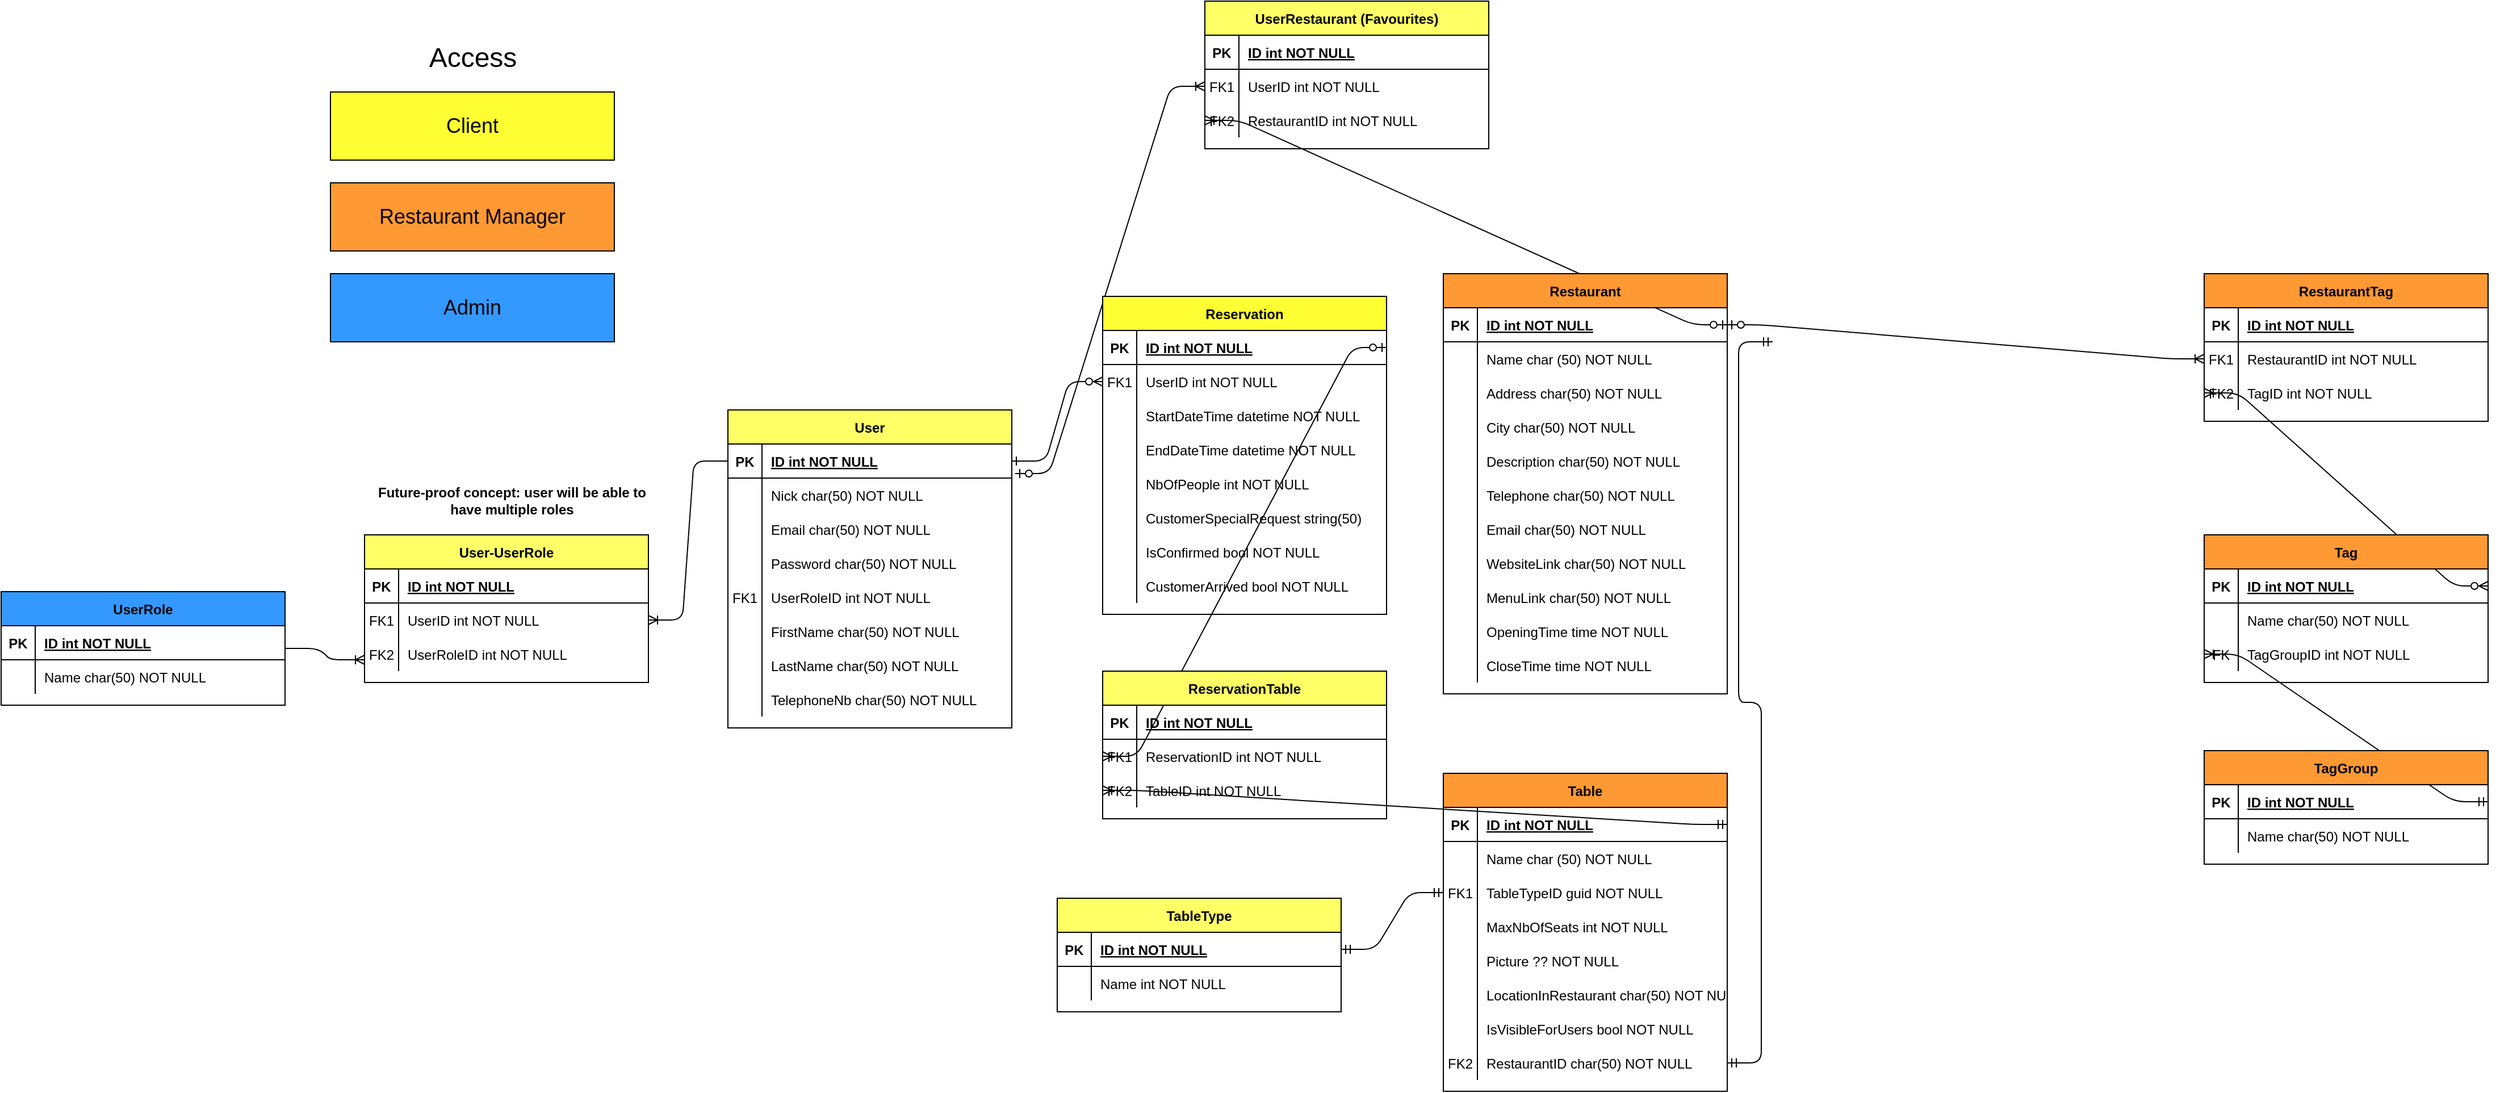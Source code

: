 <mxfile version="13.4.4" type="device"><diagram id="R2lEEEUBdFMjLlhIrx00" name="Page-1"><mxGraphModel dx="2953" dy="2057" grid="1" gridSize="10" guides="1" tooltips="1" connect="1" arrows="1" fold="1" page="1" pageScale="1" pageWidth="850" pageHeight="1100" math="0" shadow="0" extFonts="Permanent Marker^https://fonts.googleapis.com/css?family=Permanent+Marker"><root><mxCell id="0"/><mxCell id="1" parent="0"/><mxCell id="C-vyLk0tnHw3VtMMgP7b-1" value="" style="edgeStyle=entityRelationEdgeStyle;endArrow=ERzeroToMany;startArrow=ERone;endFill=1;startFill=0;" parent="1" source="C-vyLk0tnHw3VtMMgP7b-24" target="C-vyLk0tnHw3VtMMgP7b-6" edge="1"><mxGeometry width="100" height="100" relative="1" as="geometry"><mxPoint x="340" y="720" as="sourcePoint"/><mxPoint x="440" y="620" as="targetPoint"/></mxGeometry></mxCell><mxCell id="C-vyLk0tnHw3VtMMgP7b-23" value="User" style="shape=table;startSize=30;container=1;collapsible=1;childLayout=tableLayout;fixedRows=1;rowLines=0;fontStyle=1;align=center;resizeLast=1;fillColor=#FFFF66;" parent="1" vertex="1"><mxGeometry x="120" y="120" width="250" height="280" as="geometry"/></mxCell><mxCell id="C-vyLk0tnHw3VtMMgP7b-24" value="" style="shape=partialRectangle;collapsible=0;dropTarget=0;pointerEvents=0;fillColor=none;points=[[0,0.5],[1,0.5]];portConstraint=eastwest;top=0;left=0;right=0;bottom=1;" parent="C-vyLk0tnHw3VtMMgP7b-23" vertex="1"><mxGeometry y="30" width="250" height="30" as="geometry"/></mxCell><mxCell id="C-vyLk0tnHw3VtMMgP7b-25" value="PK" style="shape=partialRectangle;overflow=hidden;connectable=0;fillColor=none;top=0;left=0;bottom=0;right=0;fontStyle=1;" parent="C-vyLk0tnHw3VtMMgP7b-24" vertex="1"><mxGeometry width="30" height="30" as="geometry"/></mxCell><mxCell id="C-vyLk0tnHw3VtMMgP7b-26" value="ID int NOT NULL " style="shape=partialRectangle;overflow=hidden;connectable=0;fillColor=none;top=0;left=0;bottom=0;right=0;align=left;spacingLeft=6;fontStyle=5;" parent="C-vyLk0tnHw3VtMMgP7b-24" vertex="1"><mxGeometry x="30" width="220" height="30" as="geometry"/></mxCell><mxCell id="C-vyLk0tnHw3VtMMgP7b-27" value="" style="shape=partialRectangle;collapsible=0;dropTarget=0;pointerEvents=0;fillColor=none;points=[[0,0.5],[1,0.5]];portConstraint=eastwest;top=0;left=0;right=0;bottom=0;" parent="C-vyLk0tnHw3VtMMgP7b-23" vertex="1"><mxGeometry y="60" width="250" height="30" as="geometry"/></mxCell><mxCell id="C-vyLk0tnHw3VtMMgP7b-28" value="" style="shape=partialRectangle;overflow=hidden;connectable=0;fillColor=none;top=0;left=0;bottom=0;right=0;" parent="C-vyLk0tnHw3VtMMgP7b-27" vertex="1"><mxGeometry width="30" height="30" as="geometry"/></mxCell><mxCell id="C-vyLk0tnHw3VtMMgP7b-29" value="Nick char(50) NOT NULL" style="shape=partialRectangle;overflow=hidden;connectable=0;fillColor=none;top=0;left=0;bottom=0;right=0;align=left;spacingLeft=6;" parent="C-vyLk0tnHw3VtMMgP7b-27" vertex="1"><mxGeometry x="30" width="220" height="30" as="geometry"/></mxCell><mxCell id="65NrlDqxfaMQTjJsEGek-1" value="" style="shape=partialRectangle;collapsible=0;dropTarget=0;pointerEvents=0;fillColor=none;points=[[0,0.5],[1,0.5]];portConstraint=eastwest;top=0;left=0;right=0;bottom=0;" parent="C-vyLk0tnHw3VtMMgP7b-23" vertex="1"><mxGeometry y="90" width="250" height="30" as="geometry"/></mxCell><mxCell id="65NrlDqxfaMQTjJsEGek-2" value="" style="shape=partialRectangle;overflow=hidden;connectable=0;fillColor=none;top=0;left=0;bottom=0;right=0;" parent="65NrlDqxfaMQTjJsEGek-1" vertex="1"><mxGeometry width="30" height="30" as="geometry"/></mxCell><mxCell id="65NrlDqxfaMQTjJsEGek-3" value="Email char(50) NOT NULL" style="shape=partialRectangle;overflow=hidden;connectable=0;fillColor=none;top=0;left=0;bottom=0;right=0;align=left;spacingLeft=6;" parent="65NrlDqxfaMQTjJsEGek-1" vertex="1"><mxGeometry x="30" width="220" height="30" as="geometry"/></mxCell><mxCell id="65NrlDqxfaMQTjJsEGek-10" value="" style="shape=partialRectangle;collapsible=0;dropTarget=0;pointerEvents=0;fillColor=none;points=[[0,0.5],[1,0.5]];portConstraint=eastwest;top=0;left=0;right=0;bottom=0;" parent="C-vyLk0tnHw3VtMMgP7b-23" vertex="1"><mxGeometry y="120" width="250" height="30" as="geometry"/></mxCell><mxCell id="65NrlDqxfaMQTjJsEGek-11" value="" style="shape=partialRectangle;overflow=hidden;connectable=0;fillColor=none;top=0;left=0;bottom=0;right=0;" parent="65NrlDqxfaMQTjJsEGek-10" vertex="1"><mxGeometry width="30" height="30" as="geometry"/></mxCell><mxCell id="65NrlDqxfaMQTjJsEGek-12" value="Password char(50) NOT NULL" style="shape=partialRectangle;overflow=hidden;connectable=0;fillColor=none;top=0;left=0;bottom=0;right=0;align=left;spacingLeft=6;" parent="65NrlDqxfaMQTjJsEGek-10" vertex="1"><mxGeometry x="30" width="220" height="30" as="geometry"/></mxCell><mxCell id="65NrlDqxfaMQTjJsEGek-16" value="" style="shape=partialRectangle;collapsible=0;dropTarget=0;pointerEvents=0;fillColor=none;points=[[0,0.5],[1,0.5]];portConstraint=eastwest;top=0;left=0;right=0;bottom=0;" parent="C-vyLk0tnHw3VtMMgP7b-23" vertex="1"><mxGeometry y="150" width="250" height="30" as="geometry"/></mxCell><mxCell id="65NrlDqxfaMQTjJsEGek-17" value="FK1" style="shape=partialRectangle;overflow=hidden;connectable=0;fillColor=none;top=0;left=0;bottom=0;right=0;" parent="65NrlDqxfaMQTjJsEGek-16" vertex="1"><mxGeometry width="30" height="30" as="geometry"/></mxCell><mxCell id="65NrlDqxfaMQTjJsEGek-18" value="UserRoleID int NOT NULL" style="shape=partialRectangle;overflow=hidden;connectable=0;fillColor=none;top=0;left=0;bottom=0;right=0;align=left;spacingLeft=6;" parent="65NrlDqxfaMQTjJsEGek-16" vertex="1"><mxGeometry x="30" width="220" height="30" as="geometry"/></mxCell><mxCell id="65NrlDqxfaMQTjJsEGek-486" value="" style="shape=partialRectangle;collapsible=0;dropTarget=0;pointerEvents=0;fillColor=none;points=[[0,0.5],[1,0.5]];portConstraint=eastwest;top=0;left=0;right=0;bottom=0;" parent="C-vyLk0tnHw3VtMMgP7b-23" vertex="1"><mxGeometry y="180" width="250" height="30" as="geometry"/></mxCell><mxCell id="65NrlDqxfaMQTjJsEGek-487" value="" style="shape=partialRectangle;overflow=hidden;connectable=0;fillColor=none;top=0;left=0;bottom=0;right=0;" parent="65NrlDqxfaMQTjJsEGek-486" vertex="1"><mxGeometry width="30" height="30" as="geometry"/></mxCell><mxCell id="65NrlDqxfaMQTjJsEGek-488" value="FirstName char(50) NOT NULL" style="shape=partialRectangle;overflow=hidden;connectable=0;fillColor=none;top=0;left=0;bottom=0;right=0;align=left;spacingLeft=6;" parent="65NrlDqxfaMQTjJsEGek-486" vertex="1"><mxGeometry x="30" width="220" height="30" as="geometry"/></mxCell><mxCell id="65NrlDqxfaMQTjJsEGek-489" value="" style="shape=partialRectangle;collapsible=0;dropTarget=0;pointerEvents=0;fillColor=none;points=[[0,0.5],[1,0.5]];portConstraint=eastwest;top=0;left=0;right=0;bottom=0;" parent="C-vyLk0tnHw3VtMMgP7b-23" vertex="1"><mxGeometry y="210" width="250" height="30" as="geometry"/></mxCell><mxCell id="65NrlDqxfaMQTjJsEGek-490" value="" style="shape=partialRectangle;overflow=hidden;connectable=0;fillColor=none;top=0;left=0;bottom=0;right=0;" parent="65NrlDqxfaMQTjJsEGek-489" vertex="1"><mxGeometry width="30" height="30" as="geometry"/></mxCell><mxCell id="65NrlDqxfaMQTjJsEGek-491" value="LastName char(50) NOT NULL" style="shape=partialRectangle;overflow=hidden;connectable=0;fillColor=none;top=0;left=0;bottom=0;right=0;align=left;spacingLeft=6;" parent="65NrlDqxfaMQTjJsEGek-489" vertex="1"><mxGeometry x="30" width="220" height="30" as="geometry"/></mxCell><mxCell id="65NrlDqxfaMQTjJsEGek-492" value="" style="shape=partialRectangle;collapsible=0;dropTarget=0;pointerEvents=0;fillColor=none;points=[[0,0.5],[1,0.5]];portConstraint=eastwest;top=0;left=0;right=0;bottom=0;" parent="C-vyLk0tnHw3VtMMgP7b-23" vertex="1"><mxGeometry y="240" width="250" height="30" as="geometry"/></mxCell><mxCell id="65NrlDqxfaMQTjJsEGek-493" value="" style="shape=partialRectangle;overflow=hidden;connectable=0;fillColor=none;top=0;left=0;bottom=0;right=0;" parent="65NrlDqxfaMQTjJsEGek-492" vertex="1"><mxGeometry width="30" height="30" as="geometry"/></mxCell><mxCell id="65NrlDqxfaMQTjJsEGek-494" value="TelephoneNb char(50) NOT NULL" style="shape=partialRectangle;overflow=hidden;connectable=0;fillColor=none;top=0;left=0;bottom=0;right=0;align=left;spacingLeft=6;" parent="65NrlDqxfaMQTjJsEGek-492" vertex="1"><mxGeometry x="30" width="220" height="30" as="geometry"/></mxCell><mxCell id="65NrlDqxfaMQTjJsEGek-278" value="" style="edgeStyle=entityRelationEdgeStyle;fontSize=12;html=1;endArrow=ERoneToMany;startArrow=ERzeroToOne;entryX=0;entryY=0.5;entryDx=0;entryDy=0;exitX=1;exitY=0.5;exitDx=0;exitDy=0;" parent="1" source="65NrlDqxfaMQTjJsEGek-256" target="65NrlDqxfaMQTjJsEGek-272" edge="1"><mxGeometry width="100" height="100" relative="1" as="geometry"><mxPoint x="410" y="220" as="sourcePoint"/><mxPoint x="410" y="600" as="targetPoint"/></mxGeometry></mxCell><mxCell id="65NrlDqxfaMQTjJsEGek-279" value="" style="edgeStyle=entityRelationEdgeStyle;fontSize=12;html=1;endArrow=ERoneToMany;startArrow=ERzeroToOne;entryX=0;entryY=0.5;entryDx=0;entryDy=0;" parent="1" target="65NrlDqxfaMQTjJsEGek-269" edge="1"><mxGeometry width="100" height="100" relative="1" as="geometry"><mxPoint x="373" y="176" as="sourcePoint"/><mxPoint x="20" y="460" as="targetPoint"/></mxGeometry></mxCell><mxCell id="65NrlDqxfaMQTjJsEGek-303" value="" style="edgeStyle=entityRelationEdgeStyle;fontSize=12;html=1;endArrow=ERoneToMany;startArrow=ERzeroToOne;entryX=0;entryY=0.5;entryDx=0;entryDy=0;exitX=1;exitY=0.5;exitDx=0;exitDy=0;" parent="1" source="C-vyLk0tnHw3VtMMgP7b-3" target="65NrlDqxfaMQTjJsEGek-471" edge="1"><mxGeometry width="100" height="100" relative="1" as="geometry"><mxPoint x="670" y="705" as="sourcePoint"/><mxPoint x="460.0" y="575" as="targetPoint"/></mxGeometry></mxCell><mxCell id="65NrlDqxfaMQTjJsEGek-255" value="Restaurant" style="shape=table;startSize=30;container=1;collapsible=1;childLayout=tableLayout;fixedRows=1;rowLines=0;fontStyle=1;align=center;resizeLast=1;fillColor=#FF9933;" parent="1" vertex="1"><mxGeometry x="750" width="250" height="370" as="geometry"/></mxCell><mxCell id="65NrlDqxfaMQTjJsEGek-256" value="" style="shape=partialRectangle;collapsible=0;dropTarget=0;pointerEvents=0;fillColor=none;points=[[0,0.5],[1,0.5]];portConstraint=eastwest;top=0;left=0;right=0;bottom=1;" parent="65NrlDqxfaMQTjJsEGek-255" vertex="1"><mxGeometry y="30" width="250" height="30" as="geometry"/></mxCell><mxCell id="65NrlDqxfaMQTjJsEGek-257" value="PK" style="shape=partialRectangle;overflow=hidden;connectable=0;fillColor=none;top=0;left=0;bottom=0;right=0;fontStyle=1;" parent="65NrlDqxfaMQTjJsEGek-256" vertex="1"><mxGeometry width="30" height="30" as="geometry"/></mxCell><mxCell id="65NrlDqxfaMQTjJsEGek-258" value="ID int NOT NULL " style="shape=partialRectangle;overflow=hidden;connectable=0;fillColor=none;top=0;left=0;bottom=0;right=0;align=left;spacingLeft=6;fontStyle=5;" parent="65NrlDqxfaMQTjJsEGek-256" vertex="1"><mxGeometry x="30" width="220" height="30" as="geometry"/></mxCell><mxCell id="65NrlDqxfaMQTjJsEGek-259" value="" style="shape=partialRectangle;collapsible=0;dropTarget=0;pointerEvents=0;fillColor=none;points=[[0,0.5],[1,0.5]];portConstraint=eastwest;top=0;left=0;right=0;bottom=0;" parent="65NrlDqxfaMQTjJsEGek-255" vertex="1"><mxGeometry y="60" width="250" height="30" as="geometry"/></mxCell><mxCell id="65NrlDqxfaMQTjJsEGek-260" value="" style="shape=partialRectangle;overflow=hidden;connectable=0;fillColor=none;top=0;left=0;bottom=0;right=0;" parent="65NrlDqxfaMQTjJsEGek-259" vertex="1"><mxGeometry width="30" height="30" as="geometry"/></mxCell><mxCell id="65NrlDqxfaMQTjJsEGek-261" value="Name char (50) NOT NULL" style="shape=partialRectangle;overflow=hidden;connectable=0;fillColor=none;top=0;left=0;bottom=0;right=0;align=left;spacingLeft=6;" parent="65NrlDqxfaMQTjJsEGek-259" vertex="1"><mxGeometry x="30" width="220" height="30" as="geometry"/></mxCell><mxCell id="65NrlDqxfaMQTjJsEGek-262" value="" style="shape=partialRectangle;collapsible=0;dropTarget=0;pointerEvents=0;fillColor=none;points=[[0,0.5],[1,0.5]];portConstraint=eastwest;top=0;left=0;right=0;bottom=0;" parent="65NrlDqxfaMQTjJsEGek-255" vertex="1"><mxGeometry y="90" width="250" height="30" as="geometry"/></mxCell><mxCell id="65NrlDqxfaMQTjJsEGek-263" value="" style="shape=partialRectangle;overflow=hidden;connectable=0;fillColor=none;top=0;left=0;bottom=0;right=0;" parent="65NrlDqxfaMQTjJsEGek-262" vertex="1"><mxGeometry width="30" height="30" as="geometry"/></mxCell><mxCell id="65NrlDqxfaMQTjJsEGek-264" value="Address char(50) NOT NULL" style="shape=partialRectangle;overflow=hidden;connectable=0;fillColor=none;top=0;left=0;bottom=0;right=0;align=left;spacingLeft=6;" parent="65NrlDqxfaMQTjJsEGek-262" vertex="1"><mxGeometry x="30" width="220" height="30" as="geometry"/></mxCell><mxCell id="65NrlDqxfaMQTjJsEGek-498" value="" style="shape=partialRectangle;collapsible=0;dropTarget=0;pointerEvents=0;fillColor=none;points=[[0,0.5],[1,0.5]];portConstraint=eastwest;top=0;left=0;right=0;bottom=0;" parent="65NrlDqxfaMQTjJsEGek-255" vertex="1"><mxGeometry y="120" width="250" height="30" as="geometry"/></mxCell><mxCell id="65NrlDqxfaMQTjJsEGek-499" value="" style="shape=partialRectangle;overflow=hidden;connectable=0;fillColor=none;top=0;left=0;bottom=0;right=0;" parent="65NrlDqxfaMQTjJsEGek-498" vertex="1"><mxGeometry width="30" height="30" as="geometry"/></mxCell><mxCell id="65NrlDqxfaMQTjJsEGek-500" value="City char(50) NOT NULL" style="shape=partialRectangle;overflow=hidden;connectable=0;fillColor=none;top=0;left=0;bottom=0;right=0;align=left;spacingLeft=6;" parent="65NrlDqxfaMQTjJsEGek-498" vertex="1"><mxGeometry x="30" width="220" height="30" as="geometry"/></mxCell><mxCell id="65NrlDqxfaMQTjJsEGek-305" value="" style="shape=partialRectangle;collapsible=0;dropTarget=0;pointerEvents=0;fillColor=none;points=[[0,0.5],[1,0.5]];portConstraint=eastwest;top=0;left=0;right=0;bottom=0;" parent="65NrlDqxfaMQTjJsEGek-255" vertex="1"><mxGeometry y="150" width="250" height="30" as="geometry"/></mxCell><mxCell id="65NrlDqxfaMQTjJsEGek-306" value="" style="shape=partialRectangle;overflow=hidden;connectable=0;fillColor=none;top=0;left=0;bottom=0;right=0;" parent="65NrlDqxfaMQTjJsEGek-305" vertex="1"><mxGeometry width="30" height="30" as="geometry"/></mxCell><mxCell id="65NrlDqxfaMQTjJsEGek-307" value="Description char(50) NOT NULL" style="shape=partialRectangle;overflow=hidden;connectable=0;fillColor=none;top=0;left=0;bottom=0;right=0;align=left;spacingLeft=6;" parent="65NrlDqxfaMQTjJsEGek-305" vertex="1"><mxGeometry x="30" width="220" height="30" as="geometry"/></mxCell><mxCell id="65NrlDqxfaMQTjJsEGek-308" value="" style="shape=partialRectangle;collapsible=0;dropTarget=0;pointerEvents=0;fillColor=none;points=[[0,0.5],[1,0.5]];portConstraint=eastwest;top=0;left=0;right=0;bottom=0;" parent="65NrlDqxfaMQTjJsEGek-255" vertex="1"><mxGeometry y="180" width="250" height="30" as="geometry"/></mxCell><mxCell id="65NrlDqxfaMQTjJsEGek-309" value="" style="shape=partialRectangle;overflow=hidden;connectable=0;fillColor=none;top=0;left=0;bottom=0;right=0;" parent="65NrlDqxfaMQTjJsEGek-308" vertex="1"><mxGeometry width="30" height="30" as="geometry"/></mxCell><mxCell id="65NrlDqxfaMQTjJsEGek-310" value="Telephone char(50) NOT NULL" style="shape=partialRectangle;overflow=hidden;connectable=0;fillColor=none;top=0;left=0;bottom=0;right=0;align=left;spacingLeft=6;" parent="65NrlDqxfaMQTjJsEGek-308" vertex="1"><mxGeometry x="30" width="220" height="30" as="geometry"/></mxCell><mxCell id="65NrlDqxfaMQTjJsEGek-311" value="" style="shape=partialRectangle;collapsible=0;dropTarget=0;pointerEvents=0;fillColor=none;points=[[0,0.5],[1,0.5]];portConstraint=eastwest;top=0;left=0;right=0;bottom=0;" parent="65NrlDqxfaMQTjJsEGek-255" vertex="1"><mxGeometry y="210" width="250" height="30" as="geometry"/></mxCell><mxCell id="65NrlDqxfaMQTjJsEGek-312" value="" style="shape=partialRectangle;overflow=hidden;connectable=0;fillColor=none;top=0;left=0;bottom=0;right=0;" parent="65NrlDqxfaMQTjJsEGek-311" vertex="1"><mxGeometry width="30" height="30" as="geometry"/></mxCell><mxCell id="65NrlDqxfaMQTjJsEGek-313" value="Email char(50) NOT NULL" style="shape=partialRectangle;overflow=hidden;connectable=0;fillColor=none;top=0;left=0;bottom=0;right=0;align=left;spacingLeft=6;" parent="65NrlDqxfaMQTjJsEGek-311" vertex="1"><mxGeometry x="30" width="220" height="30" as="geometry"/></mxCell><mxCell id="65NrlDqxfaMQTjJsEGek-314" value="" style="shape=partialRectangle;collapsible=0;dropTarget=0;pointerEvents=0;fillColor=none;points=[[0,0.5],[1,0.5]];portConstraint=eastwest;top=0;left=0;right=0;bottom=0;" parent="65NrlDqxfaMQTjJsEGek-255" vertex="1"><mxGeometry y="240" width="250" height="30" as="geometry"/></mxCell><mxCell id="65NrlDqxfaMQTjJsEGek-315" value="" style="shape=partialRectangle;overflow=hidden;connectable=0;fillColor=none;top=0;left=0;bottom=0;right=0;" parent="65NrlDqxfaMQTjJsEGek-314" vertex="1"><mxGeometry width="30" height="30" as="geometry"/></mxCell><mxCell id="65NrlDqxfaMQTjJsEGek-316" value="WebsiteLink char(50) NOT NULL" style="shape=partialRectangle;overflow=hidden;connectable=0;fillColor=none;top=0;left=0;bottom=0;right=0;align=left;spacingLeft=6;" parent="65NrlDqxfaMQTjJsEGek-314" vertex="1"><mxGeometry x="30" width="220" height="30" as="geometry"/></mxCell><mxCell id="65NrlDqxfaMQTjJsEGek-411" value="" style="shape=partialRectangle;collapsible=0;dropTarget=0;pointerEvents=0;fillColor=none;points=[[0,0.5],[1,0.5]];portConstraint=eastwest;top=0;left=0;right=0;bottom=0;" parent="65NrlDqxfaMQTjJsEGek-255" vertex="1"><mxGeometry y="270" width="250" height="30" as="geometry"/></mxCell><mxCell id="65NrlDqxfaMQTjJsEGek-412" value="" style="shape=partialRectangle;overflow=hidden;connectable=0;fillColor=none;top=0;left=0;bottom=0;right=0;" parent="65NrlDqxfaMQTjJsEGek-411" vertex="1"><mxGeometry width="30" height="30" as="geometry"/></mxCell><mxCell id="65NrlDqxfaMQTjJsEGek-413" value="MenuLink char(50) NOT NULL" style="shape=partialRectangle;overflow=hidden;connectable=0;fillColor=none;top=0;left=0;bottom=0;right=0;align=left;spacingLeft=6;" parent="65NrlDqxfaMQTjJsEGek-411" vertex="1"><mxGeometry x="30" width="220" height="30" as="geometry"/></mxCell><mxCell id="OnnY54loLRhIogL4M_Mc-6" value="" style="shape=partialRectangle;collapsible=0;dropTarget=0;pointerEvents=0;fillColor=none;points=[[0,0.5],[1,0.5]];portConstraint=eastwest;top=0;left=0;right=0;bottom=0;" parent="65NrlDqxfaMQTjJsEGek-255" vertex="1"><mxGeometry y="300" width="250" height="30" as="geometry"/></mxCell><mxCell id="OnnY54loLRhIogL4M_Mc-7" value="" style="shape=partialRectangle;overflow=hidden;connectable=0;fillColor=none;top=0;left=0;bottom=0;right=0;" parent="OnnY54loLRhIogL4M_Mc-6" vertex="1"><mxGeometry width="30" height="30" as="geometry"/></mxCell><mxCell id="OnnY54loLRhIogL4M_Mc-8" value="OpeningTime time NOT NULL" style="shape=partialRectangle;overflow=hidden;connectable=0;fillColor=none;top=0;left=0;bottom=0;right=0;align=left;spacingLeft=6;" parent="OnnY54loLRhIogL4M_Mc-6" vertex="1"><mxGeometry x="30" width="220" height="30" as="geometry"/></mxCell><mxCell id="OnnY54loLRhIogL4M_Mc-9" value="" style="shape=partialRectangle;collapsible=0;dropTarget=0;pointerEvents=0;fillColor=none;points=[[0,0.5],[1,0.5]];portConstraint=eastwest;top=0;left=0;right=0;bottom=0;" parent="65NrlDqxfaMQTjJsEGek-255" vertex="1"><mxGeometry y="330" width="250" height="30" as="geometry"/></mxCell><mxCell id="OnnY54loLRhIogL4M_Mc-10" value="" style="shape=partialRectangle;overflow=hidden;connectable=0;fillColor=none;top=0;left=0;bottom=0;right=0;" parent="OnnY54loLRhIogL4M_Mc-9" vertex="1"><mxGeometry width="30" height="30" as="geometry"/></mxCell><mxCell id="OnnY54loLRhIogL4M_Mc-11" value="CloseTime time NOT NULL" style="shape=partialRectangle;overflow=hidden;connectable=0;fillColor=none;top=0;left=0;bottom=0;right=0;align=left;spacingLeft=6;" parent="OnnY54loLRhIogL4M_Mc-9" vertex="1"><mxGeometry x="30" width="220" height="30" as="geometry"/></mxCell><mxCell id="65NrlDqxfaMQTjJsEGek-265" value="UserRestaurant (Favourites)" style="shape=table;startSize=30;container=1;collapsible=1;childLayout=tableLayout;fixedRows=1;rowLines=0;fontStyle=1;align=center;resizeLast=1;fillColor=#FFFF66;" parent="1" vertex="1"><mxGeometry x="540" y="-240" width="250" height="130" as="geometry"/></mxCell><mxCell id="65NrlDqxfaMQTjJsEGek-266" value="" style="shape=partialRectangle;collapsible=0;dropTarget=0;pointerEvents=0;fillColor=none;points=[[0,0.5],[1,0.5]];portConstraint=eastwest;top=0;left=0;right=0;bottom=1;" parent="65NrlDqxfaMQTjJsEGek-265" vertex="1"><mxGeometry y="30" width="250" height="30" as="geometry"/></mxCell><mxCell id="65NrlDqxfaMQTjJsEGek-267" value="PK" style="shape=partialRectangle;overflow=hidden;connectable=0;fillColor=none;top=0;left=0;bottom=0;right=0;fontStyle=1;" parent="65NrlDqxfaMQTjJsEGek-266" vertex="1"><mxGeometry width="30" height="30" as="geometry"/></mxCell><mxCell id="65NrlDqxfaMQTjJsEGek-268" value="ID int NOT NULL " style="shape=partialRectangle;overflow=hidden;connectable=0;fillColor=none;top=0;left=0;bottom=0;right=0;align=left;spacingLeft=6;fontStyle=5;" parent="65NrlDqxfaMQTjJsEGek-266" vertex="1"><mxGeometry x="30" width="220" height="30" as="geometry"/></mxCell><mxCell id="65NrlDqxfaMQTjJsEGek-269" value="" style="shape=partialRectangle;collapsible=0;dropTarget=0;pointerEvents=0;fillColor=none;points=[[0,0.5],[1,0.5]];portConstraint=eastwest;top=0;left=0;right=0;bottom=0;" parent="65NrlDqxfaMQTjJsEGek-265" vertex="1"><mxGeometry y="60" width="250" height="30" as="geometry"/></mxCell><mxCell id="65NrlDqxfaMQTjJsEGek-270" value="FK1" style="shape=partialRectangle;overflow=hidden;connectable=0;fillColor=none;top=0;left=0;bottom=0;right=0;" parent="65NrlDqxfaMQTjJsEGek-269" vertex="1"><mxGeometry width="30" height="30" as="geometry"/></mxCell><mxCell id="65NrlDqxfaMQTjJsEGek-271" value="UserID int NOT NULL" style="shape=partialRectangle;overflow=hidden;connectable=0;fillColor=none;top=0;left=0;bottom=0;right=0;align=left;spacingLeft=6;" parent="65NrlDqxfaMQTjJsEGek-269" vertex="1"><mxGeometry x="30" width="220" height="30" as="geometry"/></mxCell><mxCell id="65NrlDqxfaMQTjJsEGek-272" value="" style="shape=partialRectangle;collapsible=0;dropTarget=0;pointerEvents=0;fillColor=none;points=[[0,0.5],[1,0.5]];portConstraint=eastwest;top=0;left=0;right=0;bottom=0;" parent="65NrlDqxfaMQTjJsEGek-265" vertex="1"><mxGeometry y="90" width="250" height="30" as="geometry"/></mxCell><mxCell id="65NrlDqxfaMQTjJsEGek-273" value="FK2" style="shape=partialRectangle;overflow=hidden;connectable=0;fillColor=none;top=0;left=0;bottom=0;right=0;" parent="65NrlDqxfaMQTjJsEGek-272" vertex="1"><mxGeometry width="30" height="30" as="geometry"/></mxCell><mxCell id="65NrlDqxfaMQTjJsEGek-274" value="RestaurantID int NOT NULL" style="shape=partialRectangle;overflow=hidden;connectable=0;fillColor=none;top=0;left=0;bottom=0;right=0;align=left;spacingLeft=6;" parent="65NrlDqxfaMQTjJsEGek-272" vertex="1"><mxGeometry x="30" width="220" height="30" as="geometry"/></mxCell><mxCell id="65NrlDqxfaMQTjJsEGek-371" value="" style="edgeStyle=entityRelationEdgeStyle;fontSize=12;html=1;endArrow=ERoneToMany;startArrow=ERmandOne;entryX=0;entryY=0.5;entryDx=0;entryDy=0;exitX=1;exitY=0.5;exitDx=0;exitDy=0;" parent="1" source="65NrlDqxfaMQTjJsEGek-361" target="65NrlDqxfaMQTjJsEGek-346" edge="1"><mxGeometry width="100" height="100" relative="1" as="geometry"><mxPoint x="1670" y="480" as="sourcePoint"/><mxPoint x="1770" y="380" as="targetPoint"/></mxGeometry></mxCell><mxCell id="65NrlDqxfaMQTjJsEGek-372" value="" style="edgeStyle=entityRelationEdgeStyle;fontSize=12;html=1;endArrow=ERoneToMany;startArrow=ERzeroToMany;exitX=1;exitY=0.5;exitDx=0;exitDy=0;entryX=0;entryY=0.5;entryDx=0;entryDy=0;" parent="1" source="65NrlDqxfaMQTjJsEGek-340" target="65NrlDqxfaMQTjJsEGek-373" edge="1"><mxGeometry width="100" height="100" relative="1" as="geometry"><mxPoint x="1670" y="270" as="sourcePoint"/><mxPoint x="1370" y="120" as="targetPoint"/></mxGeometry></mxCell><mxCell id="65NrlDqxfaMQTjJsEGek-376" value="" style="edgeStyle=entityRelationEdgeStyle;fontSize=12;html=1;endArrow=ERoneToMany;startArrow=ERzeroToOne;exitX=1;exitY=0.5;exitDx=0;exitDy=0;" parent="1" source="65NrlDqxfaMQTjJsEGek-256" target="65NrlDqxfaMQTjJsEGek-336" edge="1"><mxGeometry width="100" height="100" relative="1" as="geometry"><mxPoint x="1350" y="-30" as="sourcePoint"/><mxPoint x="890" y="-210" as="targetPoint"/></mxGeometry></mxCell><mxCell id="65NrlDqxfaMQTjJsEGek-377" value="Table" style="shape=table;startSize=30;container=1;collapsible=1;childLayout=tableLayout;fixedRows=1;rowLines=0;fontStyle=1;align=center;resizeLast=1;fillColor=#FF9933;" parent="1" vertex="1"><mxGeometry x="750" y="440" width="250" height="280" as="geometry"/></mxCell><mxCell id="65NrlDqxfaMQTjJsEGek-378" value="" style="shape=partialRectangle;collapsible=0;dropTarget=0;pointerEvents=0;fillColor=none;points=[[0,0.5],[1,0.5]];portConstraint=eastwest;top=0;left=0;right=0;bottom=1;" parent="65NrlDqxfaMQTjJsEGek-377" vertex="1"><mxGeometry y="30" width="250" height="30" as="geometry"/></mxCell><mxCell id="65NrlDqxfaMQTjJsEGek-379" value="PK" style="shape=partialRectangle;overflow=hidden;connectable=0;fillColor=none;top=0;left=0;bottom=0;right=0;fontStyle=1;" parent="65NrlDqxfaMQTjJsEGek-378" vertex="1"><mxGeometry width="30" height="30" as="geometry"/></mxCell><mxCell id="65NrlDqxfaMQTjJsEGek-380" value="ID int NOT NULL " style="shape=partialRectangle;overflow=hidden;connectable=0;fillColor=none;top=0;left=0;bottom=0;right=0;align=left;spacingLeft=6;fontStyle=5;" parent="65NrlDqxfaMQTjJsEGek-378" vertex="1"><mxGeometry x="30" width="220" height="30" as="geometry"/></mxCell><mxCell id="65NrlDqxfaMQTjJsEGek-381" value="" style="shape=partialRectangle;collapsible=0;dropTarget=0;pointerEvents=0;fillColor=none;points=[[0,0.5],[1,0.5]];portConstraint=eastwest;top=0;left=0;right=0;bottom=0;" parent="65NrlDqxfaMQTjJsEGek-377" vertex="1"><mxGeometry y="60" width="250" height="30" as="geometry"/></mxCell><mxCell id="65NrlDqxfaMQTjJsEGek-382" value="" style="shape=partialRectangle;overflow=hidden;connectable=0;fillColor=none;top=0;left=0;bottom=0;right=0;" parent="65NrlDqxfaMQTjJsEGek-381" vertex="1"><mxGeometry width="30" height="30" as="geometry"/></mxCell><mxCell id="65NrlDqxfaMQTjJsEGek-383" value="Name char (50) NOT NULL" style="shape=partialRectangle;overflow=hidden;connectable=0;fillColor=none;top=0;left=0;bottom=0;right=0;align=left;spacingLeft=6;" parent="65NrlDqxfaMQTjJsEGek-381" vertex="1"><mxGeometry x="30" width="220" height="30" as="geometry"/></mxCell><mxCell id="65NrlDqxfaMQTjJsEGek-384" value="" style="shape=partialRectangle;collapsible=0;dropTarget=0;pointerEvents=0;fillColor=none;points=[[0,0.5],[1,0.5]];portConstraint=eastwest;top=0;left=0;right=0;bottom=0;" parent="65NrlDqxfaMQTjJsEGek-377" vertex="1"><mxGeometry y="90" width="250" height="30" as="geometry"/></mxCell><mxCell id="65NrlDqxfaMQTjJsEGek-385" value="FK1" style="shape=partialRectangle;overflow=hidden;connectable=0;fillColor=none;top=0;left=0;bottom=0;right=0;" parent="65NrlDqxfaMQTjJsEGek-384" vertex="1"><mxGeometry width="30" height="30" as="geometry"/></mxCell><mxCell id="65NrlDqxfaMQTjJsEGek-386" value="TableTypeID guid NOT NULL" style="shape=partialRectangle;overflow=hidden;connectable=0;fillColor=none;top=0;left=0;bottom=0;right=0;align=left;spacingLeft=6;" parent="65NrlDqxfaMQTjJsEGek-384" vertex="1"><mxGeometry x="30" width="220" height="30" as="geometry"/></mxCell><mxCell id="65NrlDqxfaMQTjJsEGek-390" value="" style="shape=partialRectangle;collapsible=0;dropTarget=0;pointerEvents=0;fillColor=none;points=[[0,0.5],[1,0.5]];portConstraint=eastwest;top=0;left=0;right=0;bottom=0;" parent="65NrlDqxfaMQTjJsEGek-377" vertex="1"><mxGeometry y="120" width="250" height="30" as="geometry"/></mxCell><mxCell id="65NrlDqxfaMQTjJsEGek-391" value="" style="shape=partialRectangle;overflow=hidden;connectable=0;fillColor=none;top=0;left=0;bottom=0;right=0;" parent="65NrlDqxfaMQTjJsEGek-390" vertex="1"><mxGeometry width="30" height="30" as="geometry"/></mxCell><mxCell id="65NrlDqxfaMQTjJsEGek-392" value="MaxNbOfSeats int NOT NULL" style="shape=partialRectangle;overflow=hidden;connectable=0;fillColor=none;top=0;left=0;bottom=0;right=0;align=left;spacingLeft=6;" parent="65NrlDqxfaMQTjJsEGek-390" vertex="1"><mxGeometry x="30" width="220" height="30" as="geometry"/></mxCell><mxCell id="65NrlDqxfaMQTjJsEGek-393" value="" style="shape=partialRectangle;collapsible=0;dropTarget=0;pointerEvents=0;fillColor=none;points=[[0,0.5],[1,0.5]];portConstraint=eastwest;top=0;left=0;right=0;bottom=0;" parent="65NrlDqxfaMQTjJsEGek-377" vertex="1"><mxGeometry y="150" width="250" height="30" as="geometry"/></mxCell><mxCell id="65NrlDqxfaMQTjJsEGek-394" value="" style="shape=partialRectangle;overflow=hidden;connectable=0;fillColor=none;top=0;left=0;bottom=0;right=0;" parent="65NrlDqxfaMQTjJsEGek-393" vertex="1"><mxGeometry width="30" height="30" as="geometry"/></mxCell><mxCell id="65NrlDqxfaMQTjJsEGek-395" value="Picture ?? NOT NULL" style="shape=partialRectangle;overflow=hidden;connectable=0;fillColor=none;top=0;left=0;bottom=0;right=0;align=left;spacingLeft=6;" parent="65NrlDqxfaMQTjJsEGek-393" vertex="1"><mxGeometry x="30" width="220" height="30" as="geometry"/></mxCell><mxCell id="65NrlDqxfaMQTjJsEGek-396" value="" style="shape=partialRectangle;collapsible=0;dropTarget=0;pointerEvents=0;fillColor=none;points=[[0,0.5],[1,0.5]];portConstraint=eastwest;top=0;left=0;right=0;bottom=0;" parent="65NrlDqxfaMQTjJsEGek-377" vertex="1"><mxGeometry y="180" width="250" height="30" as="geometry"/></mxCell><mxCell id="65NrlDqxfaMQTjJsEGek-397" value="" style="shape=partialRectangle;overflow=hidden;connectable=0;fillColor=none;top=0;left=0;bottom=0;right=0;" parent="65NrlDqxfaMQTjJsEGek-396" vertex="1"><mxGeometry width="30" height="30" as="geometry"/></mxCell><mxCell id="65NrlDqxfaMQTjJsEGek-398" value="LocationInRestaurant char(50) NOT NULL" style="shape=partialRectangle;overflow=hidden;connectable=0;fillColor=none;top=0;left=0;bottom=0;right=0;align=left;spacingLeft=6;" parent="65NrlDqxfaMQTjJsEGek-396" vertex="1"><mxGeometry x="30" width="220" height="30" as="geometry"/></mxCell><mxCell id="65NrlDqxfaMQTjJsEGek-399" value="" style="shape=partialRectangle;collapsible=0;dropTarget=0;pointerEvents=0;fillColor=none;points=[[0,0.5],[1,0.5]];portConstraint=eastwest;top=0;left=0;right=0;bottom=0;" parent="65NrlDqxfaMQTjJsEGek-377" vertex="1"><mxGeometry y="210" width="250" height="30" as="geometry"/></mxCell><mxCell id="65NrlDqxfaMQTjJsEGek-400" value="" style="shape=partialRectangle;overflow=hidden;connectable=0;fillColor=none;top=0;left=0;bottom=0;right=0;" parent="65NrlDqxfaMQTjJsEGek-399" vertex="1"><mxGeometry width="30" height="30" as="geometry"/></mxCell><mxCell id="65NrlDqxfaMQTjJsEGek-401" value="IsVisibleForUsers bool NOT NULL" style="shape=partialRectangle;overflow=hidden;connectable=0;fillColor=none;top=0;left=0;bottom=0;right=0;align=left;spacingLeft=6;" parent="65NrlDqxfaMQTjJsEGek-399" vertex="1"><mxGeometry x="30" width="220" height="30" as="geometry"/></mxCell><mxCell id="65NrlDqxfaMQTjJsEGek-547" value="" style="shape=partialRectangle;collapsible=0;dropTarget=0;pointerEvents=0;fillColor=none;points=[[0,0.5],[1,0.5]];portConstraint=eastwest;top=0;left=0;right=0;bottom=0;" parent="65NrlDqxfaMQTjJsEGek-377" vertex="1"><mxGeometry y="240" width="250" height="30" as="geometry"/></mxCell><mxCell id="65NrlDqxfaMQTjJsEGek-548" value="FK2" style="shape=partialRectangle;overflow=hidden;connectable=0;fillColor=none;top=0;left=0;bottom=0;right=0;" parent="65NrlDqxfaMQTjJsEGek-547" vertex="1"><mxGeometry width="30" height="30" as="geometry"/></mxCell><mxCell id="65NrlDqxfaMQTjJsEGek-549" value="RestaurantID char(50) NOT NULL" style="shape=partialRectangle;overflow=hidden;connectable=0;fillColor=none;top=0;left=0;bottom=0;right=0;align=left;spacingLeft=6;" parent="65NrlDqxfaMQTjJsEGek-547" vertex="1"><mxGeometry x="30" width="220" height="30" as="geometry"/></mxCell><mxCell id="65NrlDqxfaMQTjJsEGek-329" value="RestaurantTag" style="shape=table;startSize=30;container=1;collapsible=1;childLayout=tableLayout;fixedRows=1;rowLines=0;fontStyle=1;align=center;resizeLast=1;fillColor=#FF9933;" parent="1" vertex="1"><mxGeometry x="1420" width="250" height="130" as="geometry"/></mxCell><mxCell id="65NrlDqxfaMQTjJsEGek-330" value="" style="shape=partialRectangle;collapsible=0;dropTarget=0;pointerEvents=0;fillColor=none;points=[[0,0.5],[1,0.5]];portConstraint=eastwest;top=0;left=0;right=0;bottom=1;" parent="65NrlDqxfaMQTjJsEGek-329" vertex="1"><mxGeometry y="30" width="250" height="30" as="geometry"/></mxCell><mxCell id="65NrlDqxfaMQTjJsEGek-331" value="PK" style="shape=partialRectangle;overflow=hidden;connectable=0;fillColor=none;top=0;left=0;bottom=0;right=0;fontStyle=1;" parent="65NrlDqxfaMQTjJsEGek-330" vertex="1"><mxGeometry width="30" height="30" as="geometry"/></mxCell><mxCell id="65NrlDqxfaMQTjJsEGek-332" value="ID int NOT NULL " style="shape=partialRectangle;overflow=hidden;connectable=0;fillColor=none;top=0;left=0;bottom=0;right=0;align=left;spacingLeft=6;fontStyle=5;" parent="65NrlDqxfaMQTjJsEGek-330" vertex="1"><mxGeometry x="30" width="220" height="30" as="geometry"/></mxCell><mxCell id="65NrlDqxfaMQTjJsEGek-336" value="" style="shape=partialRectangle;collapsible=0;dropTarget=0;pointerEvents=0;fillColor=none;points=[[0,0.5],[1,0.5]];portConstraint=eastwest;top=0;left=0;right=0;bottom=0;" parent="65NrlDqxfaMQTjJsEGek-329" vertex="1"><mxGeometry y="60" width="250" height="30" as="geometry"/></mxCell><mxCell id="65NrlDqxfaMQTjJsEGek-337" value="FK1" style="shape=partialRectangle;overflow=hidden;connectable=0;fillColor=none;top=0;left=0;bottom=0;right=0;" parent="65NrlDqxfaMQTjJsEGek-336" vertex="1"><mxGeometry width="30" height="30" as="geometry"/></mxCell><mxCell id="65NrlDqxfaMQTjJsEGek-338" value="RestaurantID int NOT NULL" style="shape=partialRectangle;overflow=hidden;connectable=0;fillColor=none;top=0;left=0;bottom=0;right=0;align=left;spacingLeft=6;" parent="65NrlDqxfaMQTjJsEGek-336" vertex="1"><mxGeometry x="30" width="220" height="30" as="geometry"/></mxCell><mxCell id="65NrlDqxfaMQTjJsEGek-373" value="" style="shape=partialRectangle;collapsible=0;dropTarget=0;pointerEvents=0;fillColor=none;points=[[0,0.5],[1,0.5]];portConstraint=eastwest;top=0;left=0;right=0;bottom=0;" parent="65NrlDqxfaMQTjJsEGek-329" vertex="1"><mxGeometry y="90" width="250" height="30" as="geometry"/></mxCell><mxCell id="65NrlDqxfaMQTjJsEGek-374" value="FK2" style="shape=partialRectangle;overflow=hidden;connectable=0;fillColor=none;top=0;left=0;bottom=0;right=0;" parent="65NrlDqxfaMQTjJsEGek-373" vertex="1"><mxGeometry width="30" height="30" as="geometry"/></mxCell><mxCell id="65NrlDqxfaMQTjJsEGek-375" value="TagID int NOT NULL" style="shape=partialRectangle;overflow=hidden;connectable=0;fillColor=none;top=0;left=0;bottom=0;right=0;align=left;spacingLeft=6;" parent="65NrlDqxfaMQTjJsEGek-373" vertex="1"><mxGeometry x="30" width="220" height="30" as="geometry"/></mxCell><mxCell id="65NrlDqxfaMQTjJsEGek-339" value="Tag" style="shape=table;startSize=30;container=1;collapsible=1;childLayout=tableLayout;fixedRows=1;rowLines=0;fontStyle=1;align=center;resizeLast=1;fillColor=#FF9933;" parent="1" vertex="1"><mxGeometry x="1420" y="230" width="250" height="130" as="geometry"/></mxCell><mxCell id="65NrlDqxfaMQTjJsEGek-340" value="" style="shape=partialRectangle;collapsible=0;dropTarget=0;pointerEvents=0;fillColor=none;points=[[0,0.5],[1,0.5]];portConstraint=eastwest;top=0;left=0;right=0;bottom=1;" parent="65NrlDqxfaMQTjJsEGek-339" vertex="1"><mxGeometry y="30" width="250" height="30" as="geometry"/></mxCell><mxCell id="65NrlDqxfaMQTjJsEGek-341" value="PK" style="shape=partialRectangle;overflow=hidden;connectable=0;fillColor=none;top=0;left=0;bottom=0;right=0;fontStyle=1;" parent="65NrlDqxfaMQTjJsEGek-340" vertex="1"><mxGeometry width="30" height="30" as="geometry"/></mxCell><mxCell id="65NrlDqxfaMQTjJsEGek-342" value="ID int NOT NULL " style="shape=partialRectangle;overflow=hidden;connectable=0;fillColor=none;top=0;left=0;bottom=0;right=0;align=left;spacingLeft=6;fontStyle=5;" parent="65NrlDqxfaMQTjJsEGek-340" vertex="1"><mxGeometry x="30" width="220" height="30" as="geometry"/></mxCell><mxCell id="65NrlDqxfaMQTjJsEGek-343" value="" style="shape=partialRectangle;collapsible=0;dropTarget=0;pointerEvents=0;fillColor=none;points=[[0,0.5],[1,0.5]];portConstraint=eastwest;top=0;left=0;right=0;bottom=0;" parent="65NrlDqxfaMQTjJsEGek-339" vertex="1"><mxGeometry y="60" width="250" height="30" as="geometry"/></mxCell><mxCell id="65NrlDqxfaMQTjJsEGek-344" value="" style="shape=partialRectangle;overflow=hidden;connectable=0;fillColor=none;top=0;left=0;bottom=0;right=0;" parent="65NrlDqxfaMQTjJsEGek-343" vertex="1"><mxGeometry width="30" height="30" as="geometry"/></mxCell><mxCell id="65NrlDqxfaMQTjJsEGek-345" value="Name char(50) NOT NULL" style="shape=partialRectangle;overflow=hidden;connectable=0;fillColor=none;top=0;left=0;bottom=0;right=0;align=left;spacingLeft=6;" parent="65NrlDqxfaMQTjJsEGek-343" vertex="1"><mxGeometry x="30" width="220" height="30" as="geometry"/></mxCell><mxCell id="65NrlDqxfaMQTjJsEGek-346" value="" style="shape=partialRectangle;collapsible=0;dropTarget=0;pointerEvents=0;fillColor=none;points=[[0,0.5],[1,0.5]];portConstraint=eastwest;top=0;left=0;right=0;bottom=0;" parent="65NrlDqxfaMQTjJsEGek-339" vertex="1"><mxGeometry y="90" width="250" height="30" as="geometry"/></mxCell><mxCell id="65NrlDqxfaMQTjJsEGek-347" value="FK" style="shape=partialRectangle;overflow=hidden;connectable=0;fillColor=none;top=0;left=0;bottom=0;right=0;" parent="65NrlDqxfaMQTjJsEGek-346" vertex="1"><mxGeometry width="30" height="30" as="geometry"/></mxCell><mxCell id="65NrlDqxfaMQTjJsEGek-348" value="TagGroupID int NOT NULL" style="shape=partialRectangle;overflow=hidden;connectable=0;fillColor=none;top=0;left=0;bottom=0;right=0;align=left;spacingLeft=6;" parent="65NrlDqxfaMQTjJsEGek-346" vertex="1"><mxGeometry x="30" width="220" height="30" as="geometry"/></mxCell><mxCell id="65NrlDqxfaMQTjJsEGek-360" value="TagGroup" style="shape=table;startSize=30;container=1;collapsible=1;childLayout=tableLayout;fixedRows=1;rowLines=0;fontStyle=1;align=center;resizeLast=1;fillColor=#FF9933;" parent="1" vertex="1"><mxGeometry x="1420" y="420" width="250" height="100" as="geometry"/></mxCell><mxCell id="65NrlDqxfaMQTjJsEGek-361" value="" style="shape=partialRectangle;collapsible=0;dropTarget=0;pointerEvents=0;fillColor=none;points=[[0,0.5],[1,0.5]];portConstraint=eastwest;top=0;left=0;right=0;bottom=1;" parent="65NrlDqxfaMQTjJsEGek-360" vertex="1"><mxGeometry y="30" width="250" height="30" as="geometry"/></mxCell><mxCell id="65NrlDqxfaMQTjJsEGek-362" value="PK" style="shape=partialRectangle;overflow=hidden;connectable=0;fillColor=none;top=0;left=0;bottom=0;right=0;fontStyle=1;" parent="65NrlDqxfaMQTjJsEGek-361" vertex="1"><mxGeometry width="30" height="30" as="geometry"/></mxCell><mxCell id="65NrlDqxfaMQTjJsEGek-363" value="ID int NOT NULL " style="shape=partialRectangle;overflow=hidden;connectable=0;fillColor=none;top=0;left=0;bottom=0;right=0;align=left;spacingLeft=6;fontStyle=5;" parent="65NrlDqxfaMQTjJsEGek-361" vertex="1"><mxGeometry x="30" width="220" height="30" as="geometry"/></mxCell><mxCell id="65NrlDqxfaMQTjJsEGek-364" value="" style="shape=partialRectangle;collapsible=0;dropTarget=0;pointerEvents=0;fillColor=none;points=[[0,0.5],[1,0.5]];portConstraint=eastwest;top=0;left=0;right=0;bottom=0;" parent="65NrlDqxfaMQTjJsEGek-360" vertex="1"><mxGeometry y="60" width="250" height="30" as="geometry"/></mxCell><mxCell id="65NrlDqxfaMQTjJsEGek-365" value="" style="shape=partialRectangle;overflow=hidden;connectable=0;fillColor=none;top=0;left=0;bottom=0;right=0;" parent="65NrlDqxfaMQTjJsEGek-364" vertex="1"><mxGeometry width="30" height="30" as="geometry"/></mxCell><mxCell id="65NrlDqxfaMQTjJsEGek-366" value="Name char(50) NOT NULL" style="shape=partialRectangle;overflow=hidden;connectable=0;fillColor=none;top=0;left=0;bottom=0;right=0;align=left;spacingLeft=6;" parent="65NrlDqxfaMQTjJsEGek-364" vertex="1"><mxGeometry x="30" width="220" height="30" as="geometry"/></mxCell><mxCell id="65NrlDqxfaMQTjJsEGek-477" value="" style="edgeStyle=entityRelationEdgeStyle;fontSize=12;html=1;endArrow=ERoneToMany;startArrow=ERmandOne;exitX=1;exitY=0.5;exitDx=0;exitDy=0;entryX=0;entryY=0.5;entryDx=0;entryDy=0;" parent="1" source="65NrlDqxfaMQTjJsEGek-378" target="65NrlDqxfaMQTjJsEGek-474" edge="1"><mxGeometry width="100" height="100" relative="1" as="geometry"><mxPoint x="910" y="680" as="sourcePoint"/><mxPoint x="720" y="780" as="targetPoint"/></mxGeometry></mxCell><mxCell id="C-vyLk0tnHw3VtMMgP7b-2" value="Reservation" style="shape=table;startSize=30;container=1;collapsible=1;childLayout=tableLayout;fixedRows=1;rowLines=0;fontStyle=1;align=center;resizeLast=1;fillColor=#FFFF33;" parent="1" vertex="1"><mxGeometry x="450" y="20" width="250" height="280" as="geometry"/></mxCell><mxCell id="C-vyLk0tnHw3VtMMgP7b-3" value="" style="shape=partialRectangle;collapsible=0;dropTarget=0;pointerEvents=0;fillColor=none;points=[[0,0.5],[1,0.5]];portConstraint=eastwest;top=0;left=0;right=0;bottom=1;" parent="C-vyLk0tnHw3VtMMgP7b-2" vertex="1"><mxGeometry y="30" width="250" height="30" as="geometry"/></mxCell><mxCell id="C-vyLk0tnHw3VtMMgP7b-4" value="PK" style="shape=partialRectangle;overflow=hidden;connectable=0;fillColor=none;top=0;left=0;bottom=0;right=0;fontStyle=1;" parent="C-vyLk0tnHw3VtMMgP7b-3" vertex="1"><mxGeometry width="30" height="30" as="geometry"/></mxCell><mxCell id="C-vyLk0tnHw3VtMMgP7b-5" value="ID int NOT NULL " style="shape=partialRectangle;overflow=hidden;connectable=0;fillColor=none;top=0;left=0;bottom=0;right=0;align=left;spacingLeft=6;fontStyle=5;" parent="C-vyLk0tnHw3VtMMgP7b-3" vertex="1"><mxGeometry x="30" width="220" height="30" as="geometry"/></mxCell><mxCell id="C-vyLk0tnHw3VtMMgP7b-6" value="" style="shape=partialRectangle;collapsible=0;dropTarget=0;pointerEvents=0;fillColor=none;points=[[0,0.5],[1,0.5]];portConstraint=eastwest;top=0;left=0;right=0;bottom=0;" parent="C-vyLk0tnHw3VtMMgP7b-2" vertex="1"><mxGeometry y="60" width="250" height="30" as="geometry"/></mxCell><mxCell id="C-vyLk0tnHw3VtMMgP7b-7" value="FK1" style="shape=partialRectangle;overflow=hidden;connectable=0;fillColor=none;top=0;left=0;bottom=0;right=0;" parent="C-vyLk0tnHw3VtMMgP7b-6" vertex="1"><mxGeometry width="30" height="30" as="geometry"/></mxCell><mxCell id="C-vyLk0tnHw3VtMMgP7b-8" value="UserID int NOT NULL" style="shape=partialRectangle;overflow=hidden;connectable=0;fillColor=none;top=0;left=0;bottom=0;right=0;align=left;spacingLeft=6;" parent="C-vyLk0tnHw3VtMMgP7b-6" vertex="1"><mxGeometry x="30" width="220" height="30" as="geometry"/></mxCell><mxCell id="65NrlDqxfaMQTjJsEGek-72" value="" style="shape=partialRectangle;collapsible=0;dropTarget=0;pointerEvents=0;fillColor=none;points=[[0,0.5],[1,0.5]];portConstraint=eastwest;top=0;left=0;right=0;bottom=0;" parent="C-vyLk0tnHw3VtMMgP7b-2" vertex="1"><mxGeometry y="90" width="250" height="30" as="geometry"/></mxCell><mxCell id="65NrlDqxfaMQTjJsEGek-73" value="" style="shape=partialRectangle;overflow=hidden;connectable=0;fillColor=none;top=0;left=0;bottom=0;right=0;" parent="65NrlDqxfaMQTjJsEGek-72" vertex="1"><mxGeometry width="30" height="30" as="geometry"/></mxCell><mxCell id="65NrlDqxfaMQTjJsEGek-74" value="StartDateTime datetime NOT NULL" style="shape=partialRectangle;overflow=hidden;connectable=0;fillColor=none;top=0;left=0;bottom=0;right=0;align=left;spacingLeft=6;" parent="65NrlDqxfaMQTjJsEGek-72" vertex="1"><mxGeometry x="30" width="220" height="30" as="geometry"/></mxCell><mxCell id="OnnY54loLRhIogL4M_Mc-3" value="" style="shape=partialRectangle;collapsible=0;dropTarget=0;pointerEvents=0;fillColor=none;points=[[0,0.5],[1,0.5]];portConstraint=eastwest;top=0;left=0;right=0;bottom=0;" parent="C-vyLk0tnHw3VtMMgP7b-2" vertex="1"><mxGeometry y="120" width="250" height="30" as="geometry"/></mxCell><mxCell id="OnnY54loLRhIogL4M_Mc-4" value="" style="shape=partialRectangle;overflow=hidden;connectable=0;fillColor=none;top=0;left=0;bottom=0;right=0;" parent="OnnY54loLRhIogL4M_Mc-3" vertex="1"><mxGeometry width="30" height="30" as="geometry"/></mxCell><mxCell id="OnnY54loLRhIogL4M_Mc-5" value="EndDateTime datetime NOT NULL" style="shape=partialRectangle;overflow=hidden;connectable=0;fillColor=none;top=0;left=0;bottom=0;right=0;align=left;spacingLeft=6;" parent="OnnY54loLRhIogL4M_Mc-3" vertex="1"><mxGeometry x="30" width="220" height="30" as="geometry"/></mxCell><mxCell id="65NrlDqxfaMQTjJsEGek-495" value="" style="shape=partialRectangle;collapsible=0;dropTarget=0;pointerEvents=0;fillColor=none;points=[[0,0.5],[1,0.5]];portConstraint=eastwest;top=0;left=0;right=0;bottom=0;" parent="C-vyLk0tnHw3VtMMgP7b-2" vertex="1"><mxGeometry y="150" width="250" height="30" as="geometry"/></mxCell><mxCell id="65NrlDqxfaMQTjJsEGek-496" value="" style="shape=partialRectangle;overflow=hidden;connectable=0;fillColor=none;top=0;left=0;bottom=0;right=0;" parent="65NrlDqxfaMQTjJsEGek-495" vertex="1"><mxGeometry width="30" height="30" as="geometry"/></mxCell><mxCell id="65NrlDqxfaMQTjJsEGek-497" value="NbOfPeople int NOT NULL" style="shape=partialRectangle;overflow=hidden;connectable=0;fillColor=none;top=0;left=0;bottom=0;right=0;align=left;spacingLeft=6;" parent="65NrlDqxfaMQTjJsEGek-495" vertex="1"><mxGeometry x="30" width="220" height="30" as="geometry"/></mxCell><mxCell id="65NrlDqxfaMQTjJsEGek-75" value="" style="shape=partialRectangle;collapsible=0;dropTarget=0;pointerEvents=0;fillColor=none;points=[[0,0.5],[1,0.5]];portConstraint=eastwest;top=0;left=0;right=0;bottom=0;" parent="C-vyLk0tnHw3VtMMgP7b-2" vertex="1"><mxGeometry y="180" width="250" height="30" as="geometry"/></mxCell><mxCell id="65NrlDqxfaMQTjJsEGek-76" value="" style="shape=partialRectangle;overflow=hidden;connectable=0;fillColor=none;top=0;left=0;bottom=0;right=0;" parent="65NrlDqxfaMQTjJsEGek-75" vertex="1"><mxGeometry width="30" height="30" as="geometry"/></mxCell><mxCell id="65NrlDqxfaMQTjJsEGek-77" value="CustomerSpecialRequest string(50)" style="shape=partialRectangle;overflow=hidden;connectable=0;fillColor=none;top=0;left=0;bottom=0;right=0;align=left;spacingLeft=6;" parent="65NrlDqxfaMQTjJsEGek-75" vertex="1"><mxGeometry x="30" width="220" height="30" as="geometry"/></mxCell><mxCell id="65NrlDqxfaMQTjJsEGek-78" value="" style="shape=partialRectangle;collapsible=0;dropTarget=0;pointerEvents=0;fillColor=none;points=[[0,0.5],[1,0.5]];portConstraint=eastwest;top=0;left=0;right=0;bottom=0;" parent="C-vyLk0tnHw3VtMMgP7b-2" vertex="1"><mxGeometry y="210" width="250" height="30" as="geometry"/></mxCell><mxCell id="65NrlDqxfaMQTjJsEGek-79" value="" style="shape=partialRectangle;overflow=hidden;connectable=0;fillColor=none;top=0;left=0;bottom=0;right=0;" parent="65NrlDqxfaMQTjJsEGek-78" vertex="1"><mxGeometry width="30" height="30" as="geometry"/></mxCell><mxCell id="65NrlDqxfaMQTjJsEGek-80" value="IsConfirmed bool NOT NULL" style="shape=partialRectangle;overflow=hidden;connectable=0;fillColor=none;top=0;left=0;bottom=0;right=0;align=left;spacingLeft=6;" parent="65NrlDqxfaMQTjJsEGek-78" vertex="1"><mxGeometry x="30" width="220" height="30" as="geometry"/></mxCell><mxCell id="65NrlDqxfaMQTjJsEGek-81" value="" style="shape=partialRectangle;collapsible=0;dropTarget=0;pointerEvents=0;fillColor=none;points=[[0,0.5],[1,0.5]];portConstraint=eastwest;top=0;left=0;right=0;bottom=0;" parent="C-vyLk0tnHw3VtMMgP7b-2" vertex="1"><mxGeometry y="240" width="250" height="30" as="geometry"/></mxCell><mxCell id="65NrlDqxfaMQTjJsEGek-82" value="" style="shape=partialRectangle;overflow=hidden;connectable=0;fillColor=none;top=0;left=0;bottom=0;right=0;" parent="65NrlDqxfaMQTjJsEGek-81" vertex="1"><mxGeometry width="30" height="30" as="geometry"/></mxCell><mxCell id="65NrlDqxfaMQTjJsEGek-83" value="CustomerArrived bool NOT NULL" style="shape=partialRectangle;overflow=hidden;connectable=0;fillColor=none;top=0;left=0;bottom=0;right=0;align=left;spacingLeft=6;" parent="65NrlDqxfaMQTjJsEGek-81" vertex="1"><mxGeometry x="30" width="220" height="30" as="geometry"/></mxCell><mxCell id="65NrlDqxfaMQTjJsEGek-478" value="&lt;font style=&quot;font-size: 18px&quot;&gt;Admin&lt;/font&gt;" style="rounded=0;whiteSpace=wrap;html=1;fillColor=#3399FF;" parent="1" vertex="1"><mxGeometry x="-230" width="250" height="60" as="geometry"/></mxCell><mxCell id="65NrlDqxfaMQTjJsEGek-480" value="&lt;font style=&quot;font-size: 18px&quot;&gt;Restaurant Manager&lt;/font&gt;" style="rounded=0;whiteSpace=wrap;html=1;fillColor=#FF9933;" parent="1" vertex="1"><mxGeometry x="-230" y="-80" width="250" height="60" as="geometry"/></mxCell><mxCell id="65NrlDqxfaMQTjJsEGek-481" value="&lt;font style=&quot;font-size: 18px&quot;&gt;Client&lt;/font&gt;" style="rounded=0;whiteSpace=wrap;html=1;fillColor=#FFFF33;" parent="1" vertex="1"><mxGeometry x="-230" y="-160" width="250" height="60" as="geometry"/></mxCell><mxCell id="65NrlDqxfaMQTjJsEGek-482" value="&lt;font style=&quot;font-size: 24px&quot;&gt;Access&lt;/font&gt;" style="text;html=1;strokeColor=none;fillColor=none;align=center;verticalAlign=middle;whiteSpace=wrap;rounded=0;" parent="1" vertex="1"><mxGeometry x="-142.5" y="-200" width="75" height="20" as="geometry"/></mxCell><mxCell id="65NrlDqxfaMQTjJsEGek-464" value="ReservationTable" style="shape=table;startSize=30;container=1;collapsible=1;childLayout=tableLayout;fixedRows=1;rowLines=0;fontStyle=1;align=center;resizeLast=1;fillColor=#FFFF66;" parent="1" vertex="1"><mxGeometry x="450" y="350" width="250" height="130" as="geometry"/></mxCell><mxCell id="65NrlDqxfaMQTjJsEGek-465" value="" style="shape=partialRectangle;collapsible=0;dropTarget=0;pointerEvents=0;fillColor=none;points=[[0,0.5],[1,0.5]];portConstraint=eastwest;top=0;left=0;right=0;bottom=1;" parent="65NrlDqxfaMQTjJsEGek-464" vertex="1"><mxGeometry y="30" width="250" height="30" as="geometry"/></mxCell><mxCell id="65NrlDqxfaMQTjJsEGek-466" value="PK" style="shape=partialRectangle;overflow=hidden;connectable=0;fillColor=none;top=0;left=0;bottom=0;right=0;fontStyle=1;" parent="65NrlDqxfaMQTjJsEGek-465" vertex="1"><mxGeometry width="30" height="30" as="geometry"/></mxCell><mxCell id="65NrlDqxfaMQTjJsEGek-467" value="ID int NOT NULL " style="shape=partialRectangle;overflow=hidden;connectable=0;fillColor=none;top=0;left=0;bottom=0;right=0;align=left;spacingLeft=6;fontStyle=5;" parent="65NrlDqxfaMQTjJsEGek-465" vertex="1"><mxGeometry x="30" width="220" height="30" as="geometry"/></mxCell><mxCell id="65NrlDqxfaMQTjJsEGek-471" value="" style="shape=partialRectangle;collapsible=0;dropTarget=0;pointerEvents=0;fillColor=none;points=[[0,0.5],[1,0.5]];portConstraint=eastwest;top=0;left=0;right=0;bottom=0;" parent="65NrlDqxfaMQTjJsEGek-464" vertex="1"><mxGeometry y="60" width="250" height="30" as="geometry"/></mxCell><mxCell id="65NrlDqxfaMQTjJsEGek-472" value="FK1" style="shape=partialRectangle;overflow=hidden;connectable=0;fillColor=none;top=0;left=0;bottom=0;right=0;" parent="65NrlDqxfaMQTjJsEGek-471" vertex="1"><mxGeometry width="30" height="30" as="geometry"/></mxCell><mxCell id="65NrlDqxfaMQTjJsEGek-473" value="ReservationID int NOT NULL" style="shape=partialRectangle;overflow=hidden;connectable=0;fillColor=none;top=0;left=0;bottom=0;right=0;align=left;spacingLeft=6;" parent="65NrlDqxfaMQTjJsEGek-471" vertex="1"><mxGeometry x="30" width="220" height="30" as="geometry"/></mxCell><mxCell id="65NrlDqxfaMQTjJsEGek-474" value="" style="shape=partialRectangle;collapsible=0;dropTarget=0;pointerEvents=0;fillColor=none;points=[[0,0.5],[1,0.5]];portConstraint=eastwest;top=0;left=0;right=0;bottom=0;" parent="65NrlDqxfaMQTjJsEGek-464" vertex="1"><mxGeometry y="90" width="250" height="30" as="geometry"/></mxCell><mxCell id="65NrlDqxfaMQTjJsEGek-475" value="FK2" style="shape=partialRectangle;overflow=hidden;connectable=0;fillColor=none;top=0;left=0;bottom=0;right=0;" parent="65NrlDqxfaMQTjJsEGek-474" vertex="1"><mxGeometry width="30" height="30" as="geometry"/></mxCell><mxCell id="65NrlDqxfaMQTjJsEGek-476" value="TableID int NOT NULL" style="shape=partialRectangle;overflow=hidden;connectable=0;fillColor=none;top=0;left=0;bottom=0;right=0;align=left;spacingLeft=6;" parent="65NrlDqxfaMQTjJsEGek-474" vertex="1"><mxGeometry x="30" width="220" height="30" as="geometry"/></mxCell><mxCell id="65NrlDqxfaMQTjJsEGek-84" value="UserRole" style="shape=table;startSize=30;container=1;collapsible=1;childLayout=tableLayout;fixedRows=1;rowLines=0;fontStyle=1;align=center;resizeLast=1;fillColor=#3399FF;" parent="1" vertex="1"><mxGeometry x="-520" y="280" width="250" height="100" as="geometry"/></mxCell><mxCell id="65NrlDqxfaMQTjJsEGek-85" value="" style="shape=partialRectangle;collapsible=0;dropTarget=0;pointerEvents=0;fillColor=none;points=[[0,0.5],[1,0.5]];portConstraint=eastwest;top=0;left=0;right=0;bottom=1;" parent="65NrlDqxfaMQTjJsEGek-84" vertex="1"><mxGeometry y="30" width="250" height="30" as="geometry"/></mxCell><mxCell id="65NrlDqxfaMQTjJsEGek-86" value="PK" style="shape=partialRectangle;overflow=hidden;connectable=0;fillColor=none;top=0;left=0;bottom=0;right=0;fontStyle=1;" parent="65NrlDqxfaMQTjJsEGek-85" vertex="1"><mxGeometry width="30" height="30" as="geometry"/></mxCell><mxCell id="65NrlDqxfaMQTjJsEGek-87" value="ID int NOT NULL " style="shape=partialRectangle;overflow=hidden;connectable=0;fillColor=none;top=0;left=0;bottom=0;right=0;align=left;spacingLeft=6;fontStyle=5;" parent="65NrlDqxfaMQTjJsEGek-85" vertex="1"><mxGeometry x="30" width="220" height="30" as="geometry"/></mxCell><mxCell id="65NrlDqxfaMQTjJsEGek-88" value="" style="shape=partialRectangle;collapsible=0;dropTarget=0;pointerEvents=0;fillColor=none;points=[[0,0.5],[1,0.5]];portConstraint=eastwest;top=0;left=0;right=0;bottom=0;" parent="65NrlDqxfaMQTjJsEGek-84" vertex="1"><mxGeometry y="60" width="250" height="30" as="geometry"/></mxCell><mxCell id="65NrlDqxfaMQTjJsEGek-89" value="" style="shape=partialRectangle;overflow=hidden;connectable=0;fillColor=none;top=0;left=0;bottom=0;right=0;" parent="65NrlDqxfaMQTjJsEGek-88" vertex="1"><mxGeometry width="30" height="30" as="geometry"/></mxCell><mxCell id="65NrlDqxfaMQTjJsEGek-90" value="Name char(50) NOT NULL" style="shape=partialRectangle;overflow=hidden;connectable=0;fillColor=none;top=0;left=0;bottom=0;right=0;align=left;spacingLeft=6;" parent="65NrlDqxfaMQTjJsEGek-88" vertex="1"><mxGeometry x="30" width="220" height="30" as="geometry"/></mxCell><mxCell id="V1SUo4-Ay3qnHK91_hCv-1" value="User-UserRole" style="shape=table;startSize=30;container=1;collapsible=1;childLayout=tableLayout;fixedRows=1;rowLines=0;fontStyle=1;align=center;resizeLast=1;fillColor=#FFFF66;" vertex="1" parent="1"><mxGeometry x="-200" y="230" width="250" height="130" as="geometry"/></mxCell><mxCell id="V1SUo4-Ay3qnHK91_hCv-2" value="" style="shape=partialRectangle;collapsible=0;dropTarget=0;pointerEvents=0;fillColor=none;points=[[0,0.5],[1,0.5]];portConstraint=eastwest;top=0;left=0;right=0;bottom=1;" vertex="1" parent="V1SUo4-Ay3qnHK91_hCv-1"><mxGeometry y="30" width="250" height="30" as="geometry"/></mxCell><mxCell id="V1SUo4-Ay3qnHK91_hCv-3" value="PK" style="shape=partialRectangle;overflow=hidden;connectable=0;fillColor=none;top=0;left=0;bottom=0;right=0;fontStyle=1;" vertex="1" parent="V1SUo4-Ay3qnHK91_hCv-2"><mxGeometry width="30" height="30" as="geometry"/></mxCell><mxCell id="V1SUo4-Ay3qnHK91_hCv-4" value="ID int NOT NULL " style="shape=partialRectangle;overflow=hidden;connectable=0;fillColor=none;top=0;left=0;bottom=0;right=0;align=left;spacingLeft=6;fontStyle=5;" vertex="1" parent="V1SUo4-Ay3qnHK91_hCv-2"><mxGeometry x="30" width="220" height="30" as="geometry"/></mxCell><mxCell id="V1SUo4-Ay3qnHK91_hCv-5" value="" style="shape=partialRectangle;collapsible=0;dropTarget=0;pointerEvents=0;fillColor=none;points=[[0,0.5],[1,0.5]];portConstraint=eastwest;top=0;left=0;right=0;bottom=0;" vertex="1" parent="V1SUo4-Ay3qnHK91_hCv-1"><mxGeometry y="60" width="250" height="30" as="geometry"/></mxCell><mxCell id="V1SUo4-Ay3qnHK91_hCv-6" value="FK1" style="shape=partialRectangle;overflow=hidden;connectable=0;fillColor=none;top=0;left=0;bottom=0;right=0;" vertex="1" parent="V1SUo4-Ay3qnHK91_hCv-5"><mxGeometry width="30" height="30" as="geometry"/></mxCell><mxCell id="V1SUo4-Ay3qnHK91_hCv-7" value="UserID int NOT NULL" style="shape=partialRectangle;overflow=hidden;connectable=0;fillColor=none;top=0;left=0;bottom=0;right=0;align=left;spacingLeft=6;" vertex="1" parent="V1SUo4-Ay3qnHK91_hCv-5"><mxGeometry x="30" width="220" height="30" as="geometry"/></mxCell><mxCell id="V1SUo4-Ay3qnHK91_hCv-8" value="" style="shape=partialRectangle;collapsible=0;dropTarget=0;pointerEvents=0;fillColor=none;points=[[0,0.5],[1,0.5]];portConstraint=eastwest;top=0;left=0;right=0;bottom=0;" vertex="1" parent="V1SUo4-Ay3qnHK91_hCv-1"><mxGeometry y="90" width="250" height="30" as="geometry"/></mxCell><mxCell id="V1SUo4-Ay3qnHK91_hCv-9" value="FK2" style="shape=partialRectangle;overflow=hidden;connectable=0;fillColor=none;top=0;left=0;bottom=0;right=0;" vertex="1" parent="V1SUo4-Ay3qnHK91_hCv-8"><mxGeometry width="30" height="30" as="geometry"/></mxCell><mxCell id="V1SUo4-Ay3qnHK91_hCv-10" value="UserRoleID int NOT NULL" style="shape=partialRectangle;overflow=hidden;connectable=0;fillColor=none;top=0;left=0;bottom=0;right=0;align=left;spacingLeft=6;" vertex="1" parent="V1SUo4-Ay3qnHK91_hCv-8"><mxGeometry x="30" width="220" height="30" as="geometry"/></mxCell><mxCell id="V1SUo4-Ay3qnHK91_hCv-11" value="Future-proof concept: user will be able to have multiple roles" style="text;html=1;strokeColor=none;fillColor=none;align=center;verticalAlign=middle;whiteSpace=wrap;rounded=0;fontStyle=1" vertex="1" parent="1"><mxGeometry x="-190" y="180" width="240" height="40" as="geometry"/></mxCell><mxCell id="V1SUo4-Ay3qnHK91_hCv-23" value="" style="edgeStyle=entityRelationEdgeStyle;fontSize=12;html=1;endArrow=ERmandOne;startArrow=ERmandOne;exitX=1;exitY=0.5;exitDx=0;exitDy=0;entryX=0;entryY=0.5;entryDx=0;entryDy=0;" edge="1" parent="1" source="V1SUo4-Ay3qnHK91_hCv-13" target="65NrlDqxfaMQTjJsEGek-384"><mxGeometry width="100" height="100" relative="1" as="geometry"><mxPoint y="640.0" as="sourcePoint"/><mxPoint x="390" y="600.0" as="targetPoint"/></mxGeometry></mxCell><mxCell id="V1SUo4-Ay3qnHK91_hCv-12" value="TableType" style="shape=table;startSize=30;container=1;collapsible=1;childLayout=tableLayout;fixedRows=1;rowLines=0;fontStyle=1;align=center;resizeLast=1;fillColor=#FFFF66;" vertex="1" parent="1"><mxGeometry x="410" y="550" width="250" height="100" as="geometry"/></mxCell><mxCell id="V1SUo4-Ay3qnHK91_hCv-13" value="" style="shape=partialRectangle;collapsible=0;dropTarget=0;pointerEvents=0;fillColor=none;points=[[0,0.5],[1,0.5]];portConstraint=eastwest;top=0;left=0;right=0;bottom=1;" vertex="1" parent="V1SUo4-Ay3qnHK91_hCv-12"><mxGeometry y="30" width="250" height="30" as="geometry"/></mxCell><mxCell id="V1SUo4-Ay3qnHK91_hCv-14" value="PK" style="shape=partialRectangle;overflow=hidden;connectable=0;fillColor=none;top=0;left=0;bottom=0;right=0;fontStyle=1;" vertex="1" parent="V1SUo4-Ay3qnHK91_hCv-13"><mxGeometry width="30" height="30" as="geometry"/></mxCell><mxCell id="V1SUo4-Ay3qnHK91_hCv-15" value="ID int NOT NULL " style="shape=partialRectangle;overflow=hidden;connectable=0;fillColor=none;top=0;left=0;bottom=0;right=0;align=left;spacingLeft=6;fontStyle=5;" vertex="1" parent="V1SUo4-Ay3qnHK91_hCv-13"><mxGeometry x="30" width="220" height="30" as="geometry"/></mxCell><mxCell id="V1SUo4-Ay3qnHK91_hCv-16" value="" style="shape=partialRectangle;collapsible=0;dropTarget=0;pointerEvents=0;fillColor=none;points=[[0,0.5],[1,0.5]];portConstraint=eastwest;top=0;left=0;right=0;bottom=0;" vertex="1" parent="V1SUo4-Ay3qnHK91_hCv-12"><mxGeometry y="60" width="250" height="30" as="geometry"/></mxCell><mxCell id="V1SUo4-Ay3qnHK91_hCv-17" value="" style="shape=partialRectangle;overflow=hidden;connectable=0;fillColor=none;top=0;left=0;bottom=0;right=0;" vertex="1" parent="V1SUo4-Ay3qnHK91_hCv-16"><mxGeometry width="30" height="30" as="geometry"/></mxCell><mxCell id="V1SUo4-Ay3qnHK91_hCv-18" value="Name int NOT NULL" style="shape=partialRectangle;overflow=hidden;connectable=0;fillColor=none;top=0;left=0;bottom=0;right=0;align=left;spacingLeft=6;" vertex="1" parent="V1SUo4-Ay3qnHK91_hCv-16"><mxGeometry x="30" width="220" height="30" as="geometry"/></mxCell><mxCell id="V1SUo4-Ay3qnHK91_hCv-24" value="" style="edgeStyle=entityRelationEdgeStyle;fontSize=12;html=1;endArrow=ERmandOne;startArrow=ERmandOne;exitX=1;exitY=0.5;exitDx=0;exitDy=0;" edge="1" parent="1" source="65NrlDqxfaMQTjJsEGek-547"><mxGeometry width="100" height="100" relative="1" as="geometry"><mxPoint x="1020" y="400" as="sourcePoint"/><mxPoint x="1040" y="60" as="targetPoint"/></mxGeometry></mxCell><mxCell id="V1SUo4-Ay3qnHK91_hCv-25" value="" style="edgeStyle=entityRelationEdgeStyle;fontSize=12;html=1;endArrow=ERoneToMany;exitX=1;exitY=0.5;exitDx=0;exitDy=0;" edge="1" parent="1" source="65NrlDqxfaMQTjJsEGek-84"><mxGeometry width="100" height="100" relative="1" as="geometry"><mxPoint x="-90" y="490" as="sourcePoint"/><mxPoint x="-200" y="340" as="targetPoint"/></mxGeometry></mxCell><mxCell id="V1SUo4-Ay3qnHK91_hCv-26" value="" style="edgeStyle=entityRelationEdgeStyle;fontSize=12;html=1;endArrow=ERoneToMany;exitX=0;exitY=0.5;exitDx=0;exitDy=0;entryX=1;entryY=0.5;entryDx=0;entryDy=0;" edge="1" parent="1" source="C-vyLk0tnHw3VtMMgP7b-24" target="V1SUo4-Ay3qnHK91_hCv-5"><mxGeometry width="100" height="100" relative="1" as="geometry"><mxPoint x="30" y="430" as="sourcePoint"/><mxPoint x="90" y="470" as="targetPoint"/></mxGeometry></mxCell></root></mxGraphModel></diagram></mxfile>